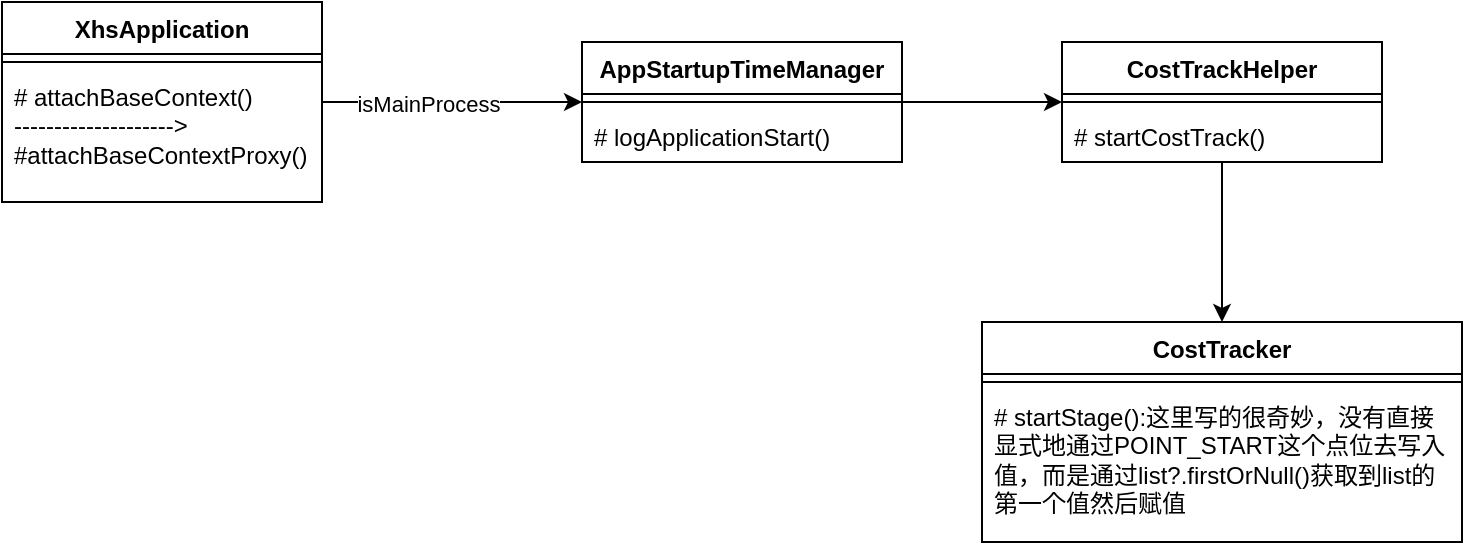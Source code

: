 <mxfile version="22.1.21" type="github">
  <diagram name="第 1 页" id="ODYlTfT9KrCWJ1FfUWI_">
    <mxGraphModel dx="1194" dy="606" grid="1" gridSize="10" guides="1" tooltips="1" connect="1" arrows="1" fold="1" page="1" pageScale="1" pageWidth="827" pageHeight="1169" math="0" shadow="0">
      <root>
        <mxCell id="0" />
        <mxCell id="1" parent="0" />
        <mxCell id="qIF0BaO9z4LVKXqOIoDO-23" value="" style="edgeStyle=orthogonalEdgeStyle;rounded=0;orthogonalLoop=1;jettySize=auto;html=1;" parent="1" source="qIF0BaO9z4LVKXqOIoDO-16" target="qIF0BaO9z4LVKXqOIoDO-20" edge="1">
          <mxGeometry relative="1" as="geometry" />
        </mxCell>
        <mxCell id="ELXFdx10gJED4Pt3jLb2-1" value="isMainProcess" style="edgeLabel;html=1;align=center;verticalAlign=middle;resizable=0;points=[];" vertex="1" connectable="0" parent="qIF0BaO9z4LVKXqOIoDO-23">
          <mxGeometry x="-0.185" y="-1" relative="1" as="geometry">
            <mxPoint as="offset" />
          </mxGeometry>
        </mxCell>
        <mxCell id="qIF0BaO9z4LVKXqOIoDO-16" value="XhsApplication" style="swimlane;fontStyle=1;align=center;verticalAlign=top;childLayout=stackLayout;horizontal=1;startSize=26;horizontalStack=0;resizeParent=1;resizeParentMax=0;resizeLast=0;collapsible=1;marginBottom=0;whiteSpace=wrap;html=1;" parent="1" vertex="1">
          <mxGeometry x="10" y="70" width="160" height="100" as="geometry" />
        </mxCell>
        <mxCell id="qIF0BaO9z4LVKXqOIoDO-18" value="" style="line;strokeWidth=1;fillColor=none;align=left;verticalAlign=middle;spacingTop=-1;spacingLeft=3;spacingRight=3;rotatable=0;labelPosition=right;points=[];portConstraint=eastwest;strokeColor=inherit;" parent="qIF0BaO9z4LVKXqOIoDO-16" vertex="1">
          <mxGeometry y="26" width="160" height="8" as="geometry" />
        </mxCell>
        <mxCell id="qIF0BaO9z4LVKXqOIoDO-19" value="# attachBaseContext()&lt;br&gt;--------------------&amp;gt;&lt;br&gt;#attachBaseContextProxy()" style="text;strokeColor=none;fillColor=none;align=left;verticalAlign=top;spacingLeft=4;spacingRight=4;overflow=hidden;rotatable=0;points=[[0,0.5],[1,0.5]];portConstraint=eastwest;whiteSpace=wrap;html=1;" parent="qIF0BaO9z4LVKXqOIoDO-16" vertex="1">
          <mxGeometry y="34" width="160" height="66" as="geometry" />
        </mxCell>
        <mxCell id="qIF0BaO9z4LVKXqOIoDO-27" value="" style="edgeStyle=orthogonalEdgeStyle;rounded=0;orthogonalLoop=1;jettySize=auto;html=1;" parent="1" source="qIF0BaO9z4LVKXqOIoDO-20" target="qIF0BaO9z4LVKXqOIoDO-24" edge="1">
          <mxGeometry relative="1" as="geometry" />
        </mxCell>
        <mxCell id="qIF0BaO9z4LVKXqOIoDO-20" value="AppStartupTimeManager" style="swimlane;fontStyle=1;align=center;verticalAlign=top;childLayout=stackLayout;horizontal=1;startSize=26;horizontalStack=0;resizeParent=1;resizeParentMax=0;resizeLast=0;collapsible=1;marginBottom=0;whiteSpace=wrap;html=1;" parent="1" vertex="1">
          <mxGeometry x="300" y="90" width="160" height="60" as="geometry" />
        </mxCell>
        <mxCell id="qIF0BaO9z4LVKXqOIoDO-21" value="" style="line;strokeWidth=1;fillColor=none;align=left;verticalAlign=middle;spacingTop=-1;spacingLeft=3;spacingRight=3;rotatable=0;labelPosition=right;points=[];portConstraint=eastwest;strokeColor=inherit;" parent="qIF0BaO9z4LVKXqOIoDO-20" vertex="1">
          <mxGeometry y="26" width="160" height="8" as="geometry" />
        </mxCell>
        <mxCell id="qIF0BaO9z4LVKXqOIoDO-22" value="# logApplicationStart()" style="text;strokeColor=none;fillColor=none;align=left;verticalAlign=top;spacingLeft=4;spacingRight=4;overflow=hidden;rotatable=0;points=[[0,0.5],[1,0.5]];portConstraint=eastwest;whiteSpace=wrap;html=1;" parent="qIF0BaO9z4LVKXqOIoDO-20" vertex="1">
          <mxGeometry y="34" width="160" height="26" as="geometry" />
        </mxCell>
        <mxCell id="qIF0BaO9z4LVKXqOIoDO-31" value="" style="edgeStyle=orthogonalEdgeStyle;rounded=0;orthogonalLoop=1;jettySize=auto;html=1;" parent="1" source="qIF0BaO9z4LVKXqOIoDO-24" target="qIF0BaO9z4LVKXqOIoDO-28" edge="1">
          <mxGeometry relative="1" as="geometry" />
        </mxCell>
        <mxCell id="qIF0BaO9z4LVKXqOIoDO-24" value="CostTrackHelper" style="swimlane;fontStyle=1;align=center;verticalAlign=top;childLayout=stackLayout;horizontal=1;startSize=26;horizontalStack=0;resizeParent=1;resizeParentMax=0;resizeLast=0;collapsible=1;marginBottom=0;whiteSpace=wrap;html=1;" parent="1" vertex="1">
          <mxGeometry x="540" y="90" width="160" height="60" as="geometry" />
        </mxCell>
        <mxCell id="qIF0BaO9z4LVKXqOIoDO-25" value="" style="line;strokeWidth=1;fillColor=none;align=left;verticalAlign=middle;spacingTop=-1;spacingLeft=3;spacingRight=3;rotatable=0;labelPosition=right;points=[];portConstraint=eastwest;strokeColor=inherit;" parent="qIF0BaO9z4LVKXqOIoDO-24" vertex="1">
          <mxGeometry y="26" width="160" height="8" as="geometry" />
        </mxCell>
        <mxCell id="qIF0BaO9z4LVKXqOIoDO-26" value="# startCostTrack()" style="text;strokeColor=none;fillColor=none;align=left;verticalAlign=top;spacingLeft=4;spacingRight=4;overflow=hidden;rotatable=0;points=[[0,0.5],[1,0.5]];portConstraint=eastwest;whiteSpace=wrap;html=1;" parent="qIF0BaO9z4LVKXqOIoDO-24" vertex="1">
          <mxGeometry y="34" width="160" height="26" as="geometry" />
        </mxCell>
        <mxCell id="qIF0BaO9z4LVKXqOIoDO-28" value="CostTracker" style="swimlane;fontStyle=1;align=center;verticalAlign=top;childLayout=stackLayout;horizontal=1;startSize=26;horizontalStack=0;resizeParent=1;resizeParentMax=0;resizeLast=0;collapsible=1;marginBottom=0;whiteSpace=wrap;html=1;" parent="1" vertex="1">
          <mxGeometry x="500" y="230" width="240" height="110" as="geometry" />
        </mxCell>
        <mxCell id="qIF0BaO9z4LVKXqOIoDO-29" value="" style="line;strokeWidth=1;fillColor=none;align=left;verticalAlign=middle;spacingTop=-1;spacingLeft=3;spacingRight=3;rotatable=0;labelPosition=right;points=[];portConstraint=eastwest;strokeColor=inherit;" parent="qIF0BaO9z4LVKXqOIoDO-28" vertex="1">
          <mxGeometry y="26" width="240" height="8" as="geometry" />
        </mxCell>
        <mxCell id="qIF0BaO9z4LVKXqOIoDO-30" value="# startStage():这里写的很奇妙，没有直接显式地通过POINT_START这个点位去写入值，而是通过list?.firstOrNull()获取到list的第一个值然后赋值" style="text;strokeColor=none;fillColor=none;align=left;verticalAlign=top;spacingLeft=4;spacingRight=4;overflow=hidden;rotatable=0;points=[[0,0.5],[1,0.5]];portConstraint=eastwest;whiteSpace=wrap;html=1;" parent="qIF0BaO9z4LVKXqOIoDO-28" vertex="1">
          <mxGeometry y="34" width="240" height="76" as="geometry" />
        </mxCell>
      </root>
    </mxGraphModel>
  </diagram>
</mxfile>
